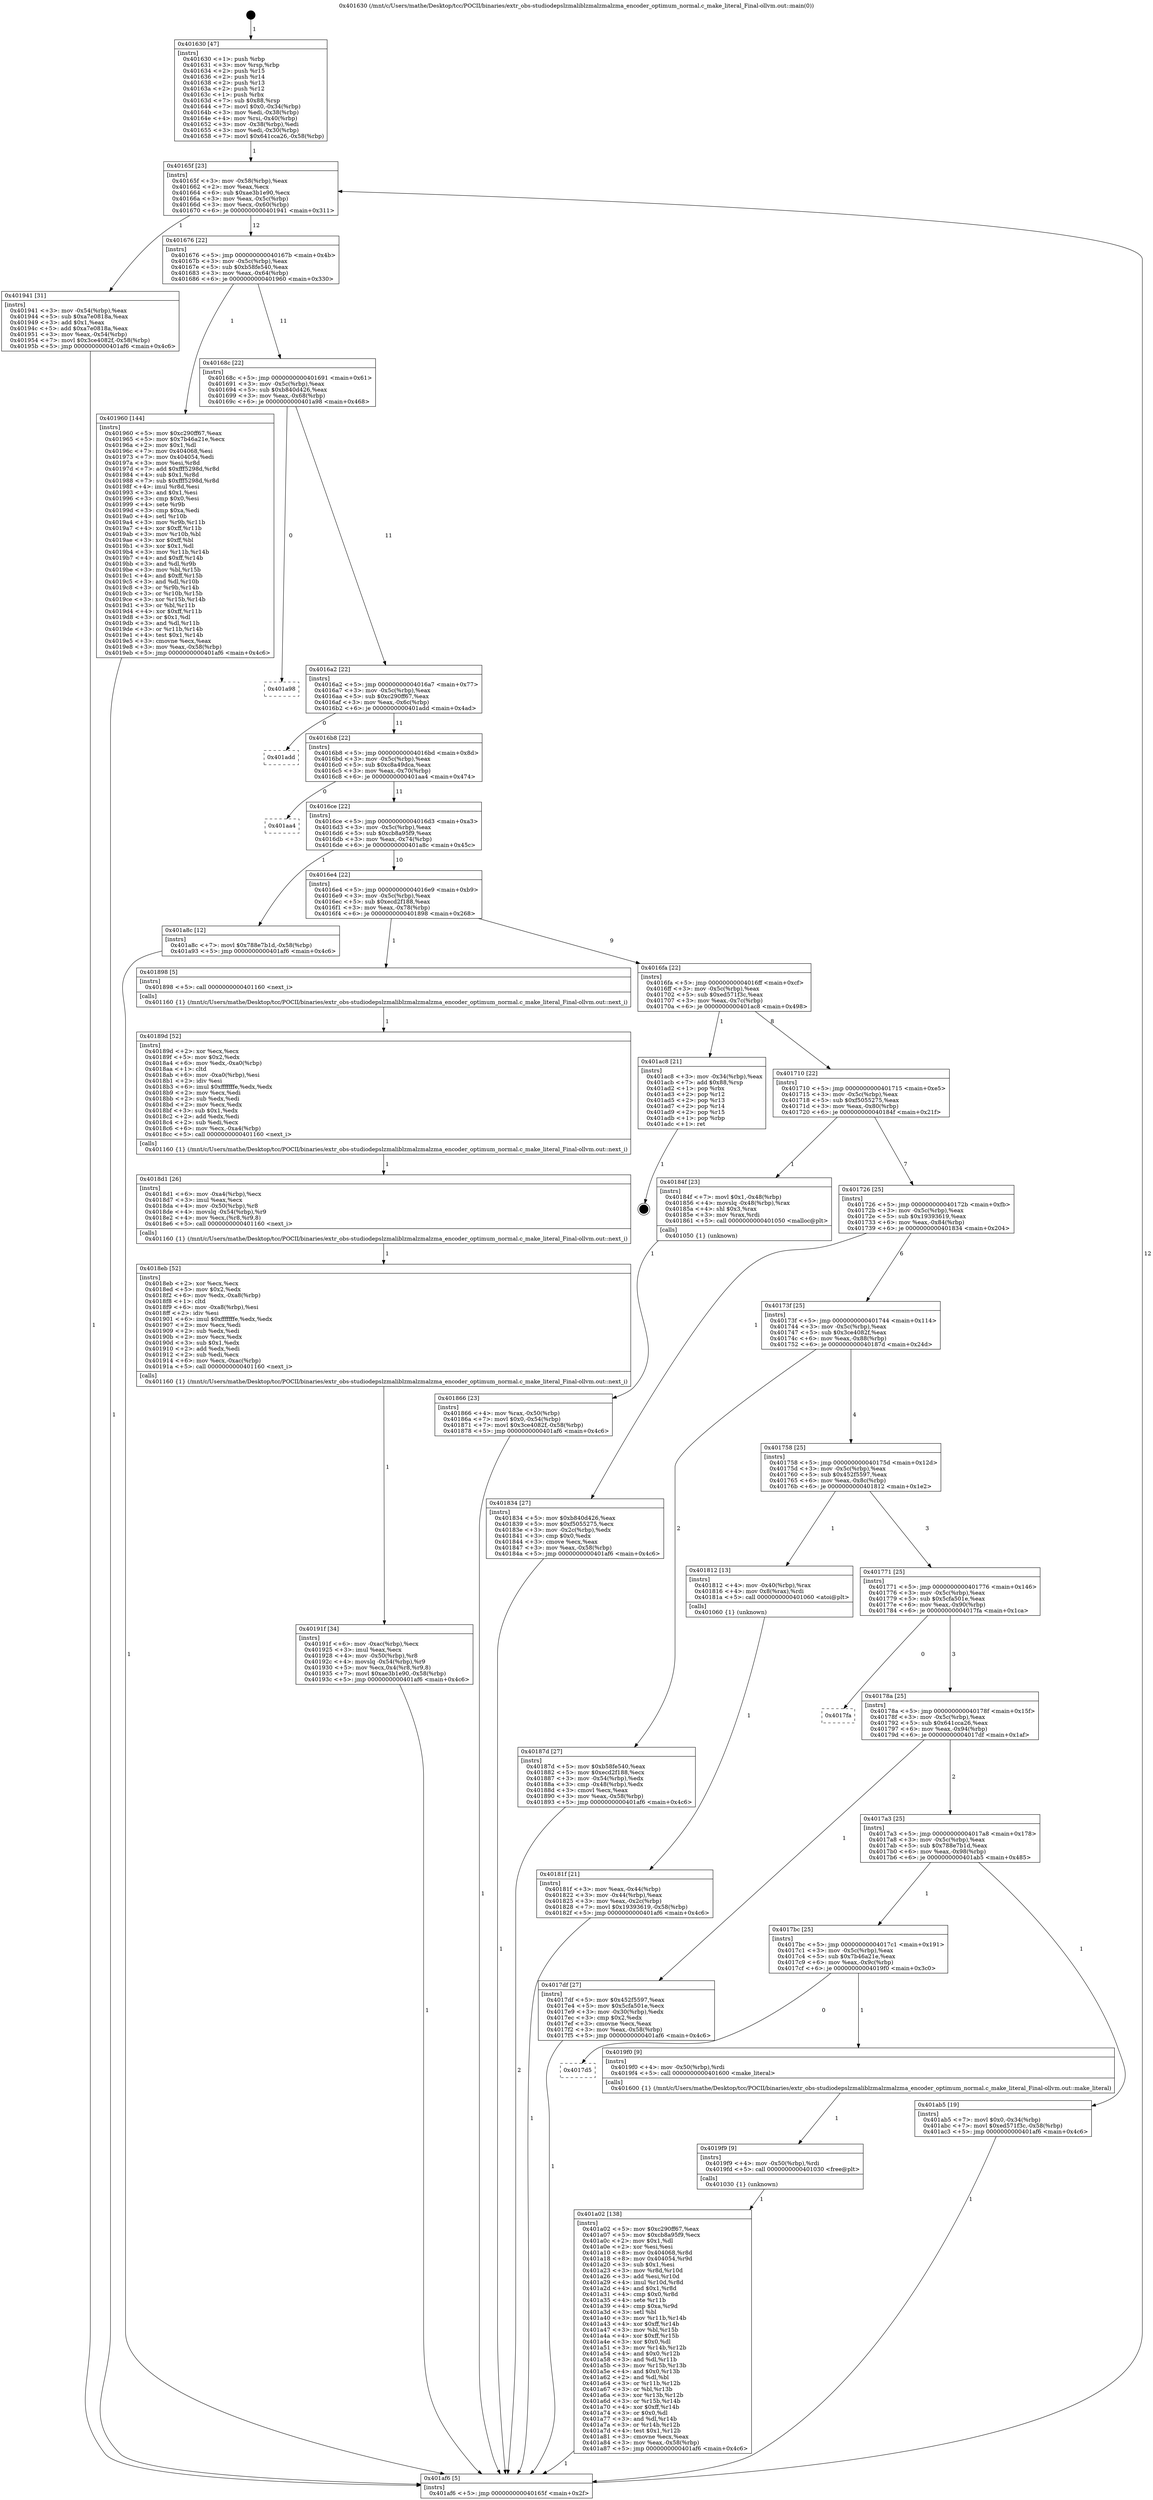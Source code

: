 digraph "0x401630" {
  label = "0x401630 (/mnt/c/Users/mathe/Desktop/tcc/POCII/binaries/extr_obs-studiodepslzmaliblzmalzmalzma_encoder_optimum_normal.c_make_literal_Final-ollvm.out::main(0))"
  labelloc = "t"
  node[shape=record]

  Entry [label="",width=0.3,height=0.3,shape=circle,fillcolor=black,style=filled]
  "0x40165f" [label="{
     0x40165f [23]\l
     | [instrs]\l
     &nbsp;&nbsp;0x40165f \<+3\>: mov -0x58(%rbp),%eax\l
     &nbsp;&nbsp;0x401662 \<+2\>: mov %eax,%ecx\l
     &nbsp;&nbsp;0x401664 \<+6\>: sub $0xae3b1e90,%ecx\l
     &nbsp;&nbsp;0x40166a \<+3\>: mov %eax,-0x5c(%rbp)\l
     &nbsp;&nbsp;0x40166d \<+3\>: mov %ecx,-0x60(%rbp)\l
     &nbsp;&nbsp;0x401670 \<+6\>: je 0000000000401941 \<main+0x311\>\l
  }"]
  "0x401941" [label="{
     0x401941 [31]\l
     | [instrs]\l
     &nbsp;&nbsp;0x401941 \<+3\>: mov -0x54(%rbp),%eax\l
     &nbsp;&nbsp;0x401944 \<+5\>: sub $0xa7e0818a,%eax\l
     &nbsp;&nbsp;0x401949 \<+3\>: add $0x1,%eax\l
     &nbsp;&nbsp;0x40194c \<+5\>: add $0xa7e0818a,%eax\l
     &nbsp;&nbsp;0x401951 \<+3\>: mov %eax,-0x54(%rbp)\l
     &nbsp;&nbsp;0x401954 \<+7\>: movl $0x3ce4082f,-0x58(%rbp)\l
     &nbsp;&nbsp;0x40195b \<+5\>: jmp 0000000000401af6 \<main+0x4c6\>\l
  }"]
  "0x401676" [label="{
     0x401676 [22]\l
     | [instrs]\l
     &nbsp;&nbsp;0x401676 \<+5\>: jmp 000000000040167b \<main+0x4b\>\l
     &nbsp;&nbsp;0x40167b \<+3\>: mov -0x5c(%rbp),%eax\l
     &nbsp;&nbsp;0x40167e \<+5\>: sub $0xb58fe540,%eax\l
     &nbsp;&nbsp;0x401683 \<+3\>: mov %eax,-0x64(%rbp)\l
     &nbsp;&nbsp;0x401686 \<+6\>: je 0000000000401960 \<main+0x330\>\l
  }"]
  Exit [label="",width=0.3,height=0.3,shape=circle,fillcolor=black,style=filled,peripheries=2]
  "0x401960" [label="{
     0x401960 [144]\l
     | [instrs]\l
     &nbsp;&nbsp;0x401960 \<+5\>: mov $0xc290ff67,%eax\l
     &nbsp;&nbsp;0x401965 \<+5\>: mov $0x7b46a21e,%ecx\l
     &nbsp;&nbsp;0x40196a \<+2\>: mov $0x1,%dl\l
     &nbsp;&nbsp;0x40196c \<+7\>: mov 0x404068,%esi\l
     &nbsp;&nbsp;0x401973 \<+7\>: mov 0x404054,%edi\l
     &nbsp;&nbsp;0x40197a \<+3\>: mov %esi,%r8d\l
     &nbsp;&nbsp;0x40197d \<+7\>: add $0xfff5298d,%r8d\l
     &nbsp;&nbsp;0x401984 \<+4\>: sub $0x1,%r8d\l
     &nbsp;&nbsp;0x401988 \<+7\>: sub $0xfff5298d,%r8d\l
     &nbsp;&nbsp;0x40198f \<+4\>: imul %r8d,%esi\l
     &nbsp;&nbsp;0x401993 \<+3\>: and $0x1,%esi\l
     &nbsp;&nbsp;0x401996 \<+3\>: cmp $0x0,%esi\l
     &nbsp;&nbsp;0x401999 \<+4\>: sete %r9b\l
     &nbsp;&nbsp;0x40199d \<+3\>: cmp $0xa,%edi\l
     &nbsp;&nbsp;0x4019a0 \<+4\>: setl %r10b\l
     &nbsp;&nbsp;0x4019a4 \<+3\>: mov %r9b,%r11b\l
     &nbsp;&nbsp;0x4019a7 \<+4\>: xor $0xff,%r11b\l
     &nbsp;&nbsp;0x4019ab \<+3\>: mov %r10b,%bl\l
     &nbsp;&nbsp;0x4019ae \<+3\>: xor $0xff,%bl\l
     &nbsp;&nbsp;0x4019b1 \<+3\>: xor $0x1,%dl\l
     &nbsp;&nbsp;0x4019b4 \<+3\>: mov %r11b,%r14b\l
     &nbsp;&nbsp;0x4019b7 \<+4\>: and $0xff,%r14b\l
     &nbsp;&nbsp;0x4019bb \<+3\>: and %dl,%r9b\l
     &nbsp;&nbsp;0x4019be \<+3\>: mov %bl,%r15b\l
     &nbsp;&nbsp;0x4019c1 \<+4\>: and $0xff,%r15b\l
     &nbsp;&nbsp;0x4019c5 \<+3\>: and %dl,%r10b\l
     &nbsp;&nbsp;0x4019c8 \<+3\>: or %r9b,%r14b\l
     &nbsp;&nbsp;0x4019cb \<+3\>: or %r10b,%r15b\l
     &nbsp;&nbsp;0x4019ce \<+3\>: xor %r15b,%r14b\l
     &nbsp;&nbsp;0x4019d1 \<+3\>: or %bl,%r11b\l
     &nbsp;&nbsp;0x4019d4 \<+4\>: xor $0xff,%r11b\l
     &nbsp;&nbsp;0x4019d8 \<+3\>: or $0x1,%dl\l
     &nbsp;&nbsp;0x4019db \<+3\>: and %dl,%r11b\l
     &nbsp;&nbsp;0x4019de \<+3\>: or %r11b,%r14b\l
     &nbsp;&nbsp;0x4019e1 \<+4\>: test $0x1,%r14b\l
     &nbsp;&nbsp;0x4019e5 \<+3\>: cmovne %ecx,%eax\l
     &nbsp;&nbsp;0x4019e8 \<+3\>: mov %eax,-0x58(%rbp)\l
     &nbsp;&nbsp;0x4019eb \<+5\>: jmp 0000000000401af6 \<main+0x4c6\>\l
  }"]
  "0x40168c" [label="{
     0x40168c [22]\l
     | [instrs]\l
     &nbsp;&nbsp;0x40168c \<+5\>: jmp 0000000000401691 \<main+0x61\>\l
     &nbsp;&nbsp;0x401691 \<+3\>: mov -0x5c(%rbp),%eax\l
     &nbsp;&nbsp;0x401694 \<+5\>: sub $0xb840d426,%eax\l
     &nbsp;&nbsp;0x401699 \<+3\>: mov %eax,-0x68(%rbp)\l
     &nbsp;&nbsp;0x40169c \<+6\>: je 0000000000401a98 \<main+0x468\>\l
  }"]
  "0x401a02" [label="{
     0x401a02 [138]\l
     | [instrs]\l
     &nbsp;&nbsp;0x401a02 \<+5\>: mov $0xc290ff67,%eax\l
     &nbsp;&nbsp;0x401a07 \<+5\>: mov $0xcb8a95f9,%ecx\l
     &nbsp;&nbsp;0x401a0c \<+2\>: mov $0x1,%dl\l
     &nbsp;&nbsp;0x401a0e \<+2\>: xor %esi,%esi\l
     &nbsp;&nbsp;0x401a10 \<+8\>: mov 0x404068,%r8d\l
     &nbsp;&nbsp;0x401a18 \<+8\>: mov 0x404054,%r9d\l
     &nbsp;&nbsp;0x401a20 \<+3\>: sub $0x1,%esi\l
     &nbsp;&nbsp;0x401a23 \<+3\>: mov %r8d,%r10d\l
     &nbsp;&nbsp;0x401a26 \<+3\>: add %esi,%r10d\l
     &nbsp;&nbsp;0x401a29 \<+4\>: imul %r10d,%r8d\l
     &nbsp;&nbsp;0x401a2d \<+4\>: and $0x1,%r8d\l
     &nbsp;&nbsp;0x401a31 \<+4\>: cmp $0x0,%r8d\l
     &nbsp;&nbsp;0x401a35 \<+4\>: sete %r11b\l
     &nbsp;&nbsp;0x401a39 \<+4\>: cmp $0xa,%r9d\l
     &nbsp;&nbsp;0x401a3d \<+3\>: setl %bl\l
     &nbsp;&nbsp;0x401a40 \<+3\>: mov %r11b,%r14b\l
     &nbsp;&nbsp;0x401a43 \<+4\>: xor $0xff,%r14b\l
     &nbsp;&nbsp;0x401a47 \<+3\>: mov %bl,%r15b\l
     &nbsp;&nbsp;0x401a4a \<+4\>: xor $0xff,%r15b\l
     &nbsp;&nbsp;0x401a4e \<+3\>: xor $0x0,%dl\l
     &nbsp;&nbsp;0x401a51 \<+3\>: mov %r14b,%r12b\l
     &nbsp;&nbsp;0x401a54 \<+4\>: and $0x0,%r12b\l
     &nbsp;&nbsp;0x401a58 \<+3\>: and %dl,%r11b\l
     &nbsp;&nbsp;0x401a5b \<+3\>: mov %r15b,%r13b\l
     &nbsp;&nbsp;0x401a5e \<+4\>: and $0x0,%r13b\l
     &nbsp;&nbsp;0x401a62 \<+2\>: and %dl,%bl\l
     &nbsp;&nbsp;0x401a64 \<+3\>: or %r11b,%r12b\l
     &nbsp;&nbsp;0x401a67 \<+3\>: or %bl,%r13b\l
     &nbsp;&nbsp;0x401a6a \<+3\>: xor %r13b,%r12b\l
     &nbsp;&nbsp;0x401a6d \<+3\>: or %r15b,%r14b\l
     &nbsp;&nbsp;0x401a70 \<+4\>: xor $0xff,%r14b\l
     &nbsp;&nbsp;0x401a74 \<+3\>: or $0x0,%dl\l
     &nbsp;&nbsp;0x401a77 \<+3\>: and %dl,%r14b\l
     &nbsp;&nbsp;0x401a7a \<+3\>: or %r14b,%r12b\l
     &nbsp;&nbsp;0x401a7d \<+4\>: test $0x1,%r12b\l
     &nbsp;&nbsp;0x401a81 \<+3\>: cmovne %ecx,%eax\l
     &nbsp;&nbsp;0x401a84 \<+3\>: mov %eax,-0x58(%rbp)\l
     &nbsp;&nbsp;0x401a87 \<+5\>: jmp 0000000000401af6 \<main+0x4c6\>\l
  }"]
  "0x401a98" [label="{
     0x401a98\l
  }", style=dashed]
  "0x4016a2" [label="{
     0x4016a2 [22]\l
     | [instrs]\l
     &nbsp;&nbsp;0x4016a2 \<+5\>: jmp 00000000004016a7 \<main+0x77\>\l
     &nbsp;&nbsp;0x4016a7 \<+3\>: mov -0x5c(%rbp),%eax\l
     &nbsp;&nbsp;0x4016aa \<+5\>: sub $0xc290ff67,%eax\l
     &nbsp;&nbsp;0x4016af \<+3\>: mov %eax,-0x6c(%rbp)\l
     &nbsp;&nbsp;0x4016b2 \<+6\>: je 0000000000401add \<main+0x4ad\>\l
  }"]
  "0x4019f9" [label="{
     0x4019f9 [9]\l
     | [instrs]\l
     &nbsp;&nbsp;0x4019f9 \<+4\>: mov -0x50(%rbp),%rdi\l
     &nbsp;&nbsp;0x4019fd \<+5\>: call 0000000000401030 \<free@plt\>\l
     | [calls]\l
     &nbsp;&nbsp;0x401030 \{1\} (unknown)\l
  }"]
  "0x401add" [label="{
     0x401add\l
  }", style=dashed]
  "0x4016b8" [label="{
     0x4016b8 [22]\l
     | [instrs]\l
     &nbsp;&nbsp;0x4016b8 \<+5\>: jmp 00000000004016bd \<main+0x8d\>\l
     &nbsp;&nbsp;0x4016bd \<+3\>: mov -0x5c(%rbp),%eax\l
     &nbsp;&nbsp;0x4016c0 \<+5\>: sub $0xc8a49dca,%eax\l
     &nbsp;&nbsp;0x4016c5 \<+3\>: mov %eax,-0x70(%rbp)\l
     &nbsp;&nbsp;0x4016c8 \<+6\>: je 0000000000401aa4 \<main+0x474\>\l
  }"]
  "0x4017d5" [label="{
     0x4017d5\l
  }", style=dashed]
  "0x401aa4" [label="{
     0x401aa4\l
  }", style=dashed]
  "0x4016ce" [label="{
     0x4016ce [22]\l
     | [instrs]\l
     &nbsp;&nbsp;0x4016ce \<+5\>: jmp 00000000004016d3 \<main+0xa3\>\l
     &nbsp;&nbsp;0x4016d3 \<+3\>: mov -0x5c(%rbp),%eax\l
     &nbsp;&nbsp;0x4016d6 \<+5\>: sub $0xcb8a95f9,%eax\l
     &nbsp;&nbsp;0x4016db \<+3\>: mov %eax,-0x74(%rbp)\l
     &nbsp;&nbsp;0x4016de \<+6\>: je 0000000000401a8c \<main+0x45c\>\l
  }"]
  "0x4019f0" [label="{
     0x4019f0 [9]\l
     | [instrs]\l
     &nbsp;&nbsp;0x4019f0 \<+4\>: mov -0x50(%rbp),%rdi\l
     &nbsp;&nbsp;0x4019f4 \<+5\>: call 0000000000401600 \<make_literal\>\l
     | [calls]\l
     &nbsp;&nbsp;0x401600 \{1\} (/mnt/c/Users/mathe/Desktop/tcc/POCII/binaries/extr_obs-studiodepslzmaliblzmalzmalzma_encoder_optimum_normal.c_make_literal_Final-ollvm.out::make_literal)\l
  }"]
  "0x401a8c" [label="{
     0x401a8c [12]\l
     | [instrs]\l
     &nbsp;&nbsp;0x401a8c \<+7\>: movl $0x788e7b1d,-0x58(%rbp)\l
     &nbsp;&nbsp;0x401a93 \<+5\>: jmp 0000000000401af6 \<main+0x4c6\>\l
  }"]
  "0x4016e4" [label="{
     0x4016e4 [22]\l
     | [instrs]\l
     &nbsp;&nbsp;0x4016e4 \<+5\>: jmp 00000000004016e9 \<main+0xb9\>\l
     &nbsp;&nbsp;0x4016e9 \<+3\>: mov -0x5c(%rbp),%eax\l
     &nbsp;&nbsp;0x4016ec \<+5\>: sub $0xecd2f188,%eax\l
     &nbsp;&nbsp;0x4016f1 \<+3\>: mov %eax,-0x78(%rbp)\l
     &nbsp;&nbsp;0x4016f4 \<+6\>: je 0000000000401898 \<main+0x268\>\l
  }"]
  "0x4017bc" [label="{
     0x4017bc [25]\l
     | [instrs]\l
     &nbsp;&nbsp;0x4017bc \<+5\>: jmp 00000000004017c1 \<main+0x191\>\l
     &nbsp;&nbsp;0x4017c1 \<+3\>: mov -0x5c(%rbp),%eax\l
     &nbsp;&nbsp;0x4017c4 \<+5\>: sub $0x7b46a21e,%eax\l
     &nbsp;&nbsp;0x4017c9 \<+6\>: mov %eax,-0x9c(%rbp)\l
     &nbsp;&nbsp;0x4017cf \<+6\>: je 00000000004019f0 \<main+0x3c0\>\l
  }"]
  "0x401898" [label="{
     0x401898 [5]\l
     | [instrs]\l
     &nbsp;&nbsp;0x401898 \<+5\>: call 0000000000401160 \<next_i\>\l
     | [calls]\l
     &nbsp;&nbsp;0x401160 \{1\} (/mnt/c/Users/mathe/Desktop/tcc/POCII/binaries/extr_obs-studiodepslzmaliblzmalzmalzma_encoder_optimum_normal.c_make_literal_Final-ollvm.out::next_i)\l
  }"]
  "0x4016fa" [label="{
     0x4016fa [22]\l
     | [instrs]\l
     &nbsp;&nbsp;0x4016fa \<+5\>: jmp 00000000004016ff \<main+0xcf\>\l
     &nbsp;&nbsp;0x4016ff \<+3\>: mov -0x5c(%rbp),%eax\l
     &nbsp;&nbsp;0x401702 \<+5\>: sub $0xed571f3c,%eax\l
     &nbsp;&nbsp;0x401707 \<+3\>: mov %eax,-0x7c(%rbp)\l
     &nbsp;&nbsp;0x40170a \<+6\>: je 0000000000401ac8 \<main+0x498\>\l
  }"]
  "0x401ab5" [label="{
     0x401ab5 [19]\l
     | [instrs]\l
     &nbsp;&nbsp;0x401ab5 \<+7\>: movl $0x0,-0x34(%rbp)\l
     &nbsp;&nbsp;0x401abc \<+7\>: movl $0xed571f3c,-0x58(%rbp)\l
     &nbsp;&nbsp;0x401ac3 \<+5\>: jmp 0000000000401af6 \<main+0x4c6\>\l
  }"]
  "0x401ac8" [label="{
     0x401ac8 [21]\l
     | [instrs]\l
     &nbsp;&nbsp;0x401ac8 \<+3\>: mov -0x34(%rbp),%eax\l
     &nbsp;&nbsp;0x401acb \<+7\>: add $0x88,%rsp\l
     &nbsp;&nbsp;0x401ad2 \<+1\>: pop %rbx\l
     &nbsp;&nbsp;0x401ad3 \<+2\>: pop %r12\l
     &nbsp;&nbsp;0x401ad5 \<+2\>: pop %r13\l
     &nbsp;&nbsp;0x401ad7 \<+2\>: pop %r14\l
     &nbsp;&nbsp;0x401ad9 \<+2\>: pop %r15\l
     &nbsp;&nbsp;0x401adb \<+1\>: pop %rbp\l
     &nbsp;&nbsp;0x401adc \<+1\>: ret\l
  }"]
  "0x401710" [label="{
     0x401710 [22]\l
     | [instrs]\l
     &nbsp;&nbsp;0x401710 \<+5\>: jmp 0000000000401715 \<main+0xe5\>\l
     &nbsp;&nbsp;0x401715 \<+3\>: mov -0x5c(%rbp),%eax\l
     &nbsp;&nbsp;0x401718 \<+5\>: sub $0xf5055275,%eax\l
     &nbsp;&nbsp;0x40171d \<+3\>: mov %eax,-0x80(%rbp)\l
     &nbsp;&nbsp;0x401720 \<+6\>: je 000000000040184f \<main+0x21f\>\l
  }"]
  "0x40191f" [label="{
     0x40191f [34]\l
     | [instrs]\l
     &nbsp;&nbsp;0x40191f \<+6\>: mov -0xac(%rbp),%ecx\l
     &nbsp;&nbsp;0x401925 \<+3\>: imul %eax,%ecx\l
     &nbsp;&nbsp;0x401928 \<+4\>: mov -0x50(%rbp),%r8\l
     &nbsp;&nbsp;0x40192c \<+4\>: movslq -0x54(%rbp),%r9\l
     &nbsp;&nbsp;0x401930 \<+5\>: mov %ecx,0x4(%r8,%r9,8)\l
     &nbsp;&nbsp;0x401935 \<+7\>: movl $0xae3b1e90,-0x58(%rbp)\l
     &nbsp;&nbsp;0x40193c \<+5\>: jmp 0000000000401af6 \<main+0x4c6\>\l
  }"]
  "0x40184f" [label="{
     0x40184f [23]\l
     | [instrs]\l
     &nbsp;&nbsp;0x40184f \<+7\>: movl $0x1,-0x48(%rbp)\l
     &nbsp;&nbsp;0x401856 \<+4\>: movslq -0x48(%rbp),%rax\l
     &nbsp;&nbsp;0x40185a \<+4\>: shl $0x3,%rax\l
     &nbsp;&nbsp;0x40185e \<+3\>: mov %rax,%rdi\l
     &nbsp;&nbsp;0x401861 \<+5\>: call 0000000000401050 \<malloc@plt\>\l
     | [calls]\l
     &nbsp;&nbsp;0x401050 \{1\} (unknown)\l
  }"]
  "0x401726" [label="{
     0x401726 [25]\l
     | [instrs]\l
     &nbsp;&nbsp;0x401726 \<+5\>: jmp 000000000040172b \<main+0xfb\>\l
     &nbsp;&nbsp;0x40172b \<+3\>: mov -0x5c(%rbp),%eax\l
     &nbsp;&nbsp;0x40172e \<+5\>: sub $0x19393619,%eax\l
     &nbsp;&nbsp;0x401733 \<+6\>: mov %eax,-0x84(%rbp)\l
     &nbsp;&nbsp;0x401739 \<+6\>: je 0000000000401834 \<main+0x204\>\l
  }"]
  "0x4018eb" [label="{
     0x4018eb [52]\l
     | [instrs]\l
     &nbsp;&nbsp;0x4018eb \<+2\>: xor %ecx,%ecx\l
     &nbsp;&nbsp;0x4018ed \<+5\>: mov $0x2,%edx\l
     &nbsp;&nbsp;0x4018f2 \<+6\>: mov %edx,-0xa8(%rbp)\l
     &nbsp;&nbsp;0x4018f8 \<+1\>: cltd\l
     &nbsp;&nbsp;0x4018f9 \<+6\>: mov -0xa8(%rbp),%esi\l
     &nbsp;&nbsp;0x4018ff \<+2\>: idiv %esi\l
     &nbsp;&nbsp;0x401901 \<+6\>: imul $0xfffffffe,%edx,%edx\l
     &nbsp;&nbsp;0x401907 \<+2\>: mov %ecx,%edi\l
     &nbsp;&nbsp;0x401909 \<+2\>: sub %edx,%edi\l
     &nbsp;&nbsp;0x40190b \<+2\>: mov %ecx,%edx\l
     &nbsp;&nbsp;0x40190d \<+3\>: sub $0x1,%edx\l
     &nbsp;&nbsp;0x401910 \<+2\>: add %edx,%edi\l
     &nbsp;&nbsp;0x401912 \<+2\>: sub %edi,%ecx\l
     &nbsp;&nbsp;0x401914 \<+6\>: mov %ecx,-0xac(%rbp)\l
     &nbsp;&nbsp;0x40191a \<+5\>: call 0000000000401160 \<next_i\>\l
     | [calls]\l
     &nbsp;&nbsp;0x401160 \{1\} (/mnt/c/Users/mathe/Desktop/tcc/POCII/binaries/extr_obs-studiodepslzmaliblzmalzmalzma_encoder_optimum_normal.c_make_literal_Final-ollvm.out::next_i)\l
  }"]
  "0x401834" [label="{
     0x401834 [27]\l
     | [instrs]\l
     &nbsp;&nbsp;0x401834 \<+5\>: mov $0xb840d426,%eax\l
     &nbsp;&nbsp;0x401839 \<+5\>: mov $0xf5055275,%ecx\l
     &nbsp;&nbsp;0x40183e \<+3\>: mov -0x2c(%rbp),%edx\l
     &nbsp;&nbsp;0x401841 \<+3\>: cmp $0x0,%edx\l
     &nbsp;&nbsp;0x401844 \<+3\>: cmove %ecx,%eax\l
     &nbsp;&nbsp;0x401847 \<+3\>: mov %eax,-0x58(%rbp)\l
     &nbsp;&nbsp;0x40184a \<+5\>: jmp 0000000000401af6 \<main+0x4c6\>\l
  }"]
  "0x40173f" [label="{
     0x40173f [25]\l
     | [instrs]\l
     &nbsp;&nbsp;0x40173f \<+5\>: jmp 0000000000401744 \<main+0x114\>\l
     &nbsp;&nbsp;0x401744 \<+3\>: mov -0x5c(%rbp),%eax\l
     &nbsp;&nbsp;0x401747 \<+5\>: sub $0x3ce4082f,%eax\l
     &nbsp;&nbsp;0x40174c \<+6\>: mov %eax,-0x88(%rbp)\l
     &nbsp;&nbsp;0x401752 \<+6\>: je 000000000040187d \<main+0x24d\>\l
  }"]
  "0x4018d1" [label="{
     0x4018d1 [26]\l
     | [instrs]\l
     &nbsp;&nbsp;0x4018d1 \<+6\>: mov -0xa4(%rbp),%ecx\l
     &nbsp;&nbsp;0x4018d7 \<+3\>: imul %eax,%ecx\l
     &nbsp;&nbsp;0x4018da \<+4\>: mov -0x50(%rbp),%r8\l
     &nbsp;&nbsp;0x4018de \<+4\>: movslq -0x54(%rbp),%r9\l
     &nbsp;&nbsp;0x4018e2 \<+4\>: mov %ecx,(%r8,%r9,8)\l
     &nbsp;&nbsp;0x4018e6 \<+5\>: call 0000000000401160 \<next_i\>\l
     | [calls]\l
     &nbsp;&nbsp;0x401160 \{1\} (/mnt/c/Users/mathe/Desktop/tcc/POCII/binaries/extr_obs-studiodepslzmaliblzmalzmalzma_encoder_optimum_normal.c_make_literal_Final-ollvm.out::next_i)\l
  }"]
  "0x40187d" [label="{
     0x40187d [27]\l
     | [instrs]\l
     &nbsp;&nbsp;0x40187d \<+5\>: mov $0xb58fe540,%eax\l
     &nbsp;&nbsp;0x401882 \<+5\>: mov $0xecd2f188,%ecx\l
     &nbsp;&nbsp;0x401887 \<+3\>: mov -0x54(%rbp),%edx\l
     &nbsp;&nbsp;0x40188a \<+3\>: cmp -0x48(%rbp),%edx\l
     &nbsp;&nbsp;0x40188d \<+3\>: cmovl %ecx,%eax\l
     &nbsp;&nbsp;0x401890 \<+3\>: mov %eax,-0x58(%rbp)\l
     &nbsp;&nbsp;0x401893 \<+5\>: jmp 0000000000401af6 \<main+0x4c6\>\l
  }"]
  "0x401758" [label="{
     0x401758 [25]\l
     | [instrs]\l
     &nbsp;&nbsp;0x401758 \<+5\>: jmp 000000000040175d \<main+0x12d\>\l
     &nbsp;&nbsp;0x40175d \<+3\>: mov -0x5c(%rbp),%eax\l
     &nbsp;&nbsp;0x401760 \<+5\>: sub $0x452f5597,%eax\l
     &nbsp;&nbsp;0x401765 \<+6\>: mov %eax,-0x8c(%rbp)\l
     &nbsp;&nbsp;0x40176b \<+6\>: je 0000000000401812 \<main+0x1e2\>\l
  }"]
  "0x40189d" [label="{
     0x40189d [52]\l
     | [instrs]\l
     &nbsp;&nbsp;0x40189d \<+2\>: xor %ecx,%ecx\l
     &nbsp;&nbsp;0x40189f \<+5\>: mov $0x2,%edx\l
     &nbsp;&nbsp;0x4018a4 \<+6\>: mov %edx,-0xa0(%rbp)\l
     &nbsp;&nbsp;0x4018aa \<+1\>: cltd\l
     &nbsp;&nbsp;0x4018ab \<+6\>: mov -0xa0(%rbp),%esi\l
     &nbsp;&nbsp;0x4018b1 \<+2\>: idiv %esi\l
     &nbsp;&nbsp;0x4018b3 \<+6\>: imul $0xfffffffe,%edx,%edx\l
     &nbsp;&nbsp;0x4018b9 \<+2\>: mov %ecx,%edi\l
     &nbsp;&nbsp;0x4018bb \<+2\>: sub %edx,%edi\l
     &nbsp;&nbsp;0x4018bd \<+2\>: mov %ecx,%edx\l
     &nbsp;&nbsp;0x4018bf \<+3\>: sub $0x1,%edx\l
     &nbsp;&nbsp;0x4018c2 \<+2\>: add %edx,%edi\l
     &nbsp;&nbsp;0x4018c4 \<+2\>: sub %edi,%ecx\l
     &nbsp;&nbsp;0x4018c6 \<+6\>: mov %ecx,-0xa4(%rbp)\l
     &nbsp;&nbsp;0x4018cc \<+5\>: call 0000000000401160 \<next_i\>\l
     | [calls]\l
     &nbsp;&nbsp;0x401160 \{1\} (/mnt/c/Users/mathe/Desktop/tcc/POCII/binaries/extr_obs-studiodepslzmaliblzmalzmalzma_encoder_optimum_normal.c_make_literal_Final-ollvm.out::next_i)\l
  }"]
  "0x401812" [label="{
     0x401812 [13]\l
     | [instrs]\l
     &nbsp;&nbsp;0x401812 \<+4\>: mov -0x40(%rbp),%rax\l
     &nbsp;&nbsp;0x401816 \<+4\>: mov 0x8(%rax),%rdi\l
     &nbsp;&nbsp;0x40181a \<+5\>: call 0000000000401060 \<atoi@plt\>\l
     | [calls]\l
     &nbsp;&nbsp;0x401060 \{1\} (unknown)\l
  }"]
  "0x401771" [label="{
     0x401771 [25]\l
     | [instrs]\l
     &nbsp;&nbsp;0x401771 \<+5\>: jmp 0000000000401776 \<main+0x146\>\l
     &nbsp;&nbsp;0x401776 \<+3\>: mov -0x5c(%rbp),%eax\l
     &nbsp;&nbsp;0x401779 \<+5\>: sub $0x5cfa501e,%eax\l
     &nbsp;&nbsp;0x40177e \<+6\>: mov %eax,-0x90(%rbp)\l
     &nbsp;&nbsp;0x401784 \<+6\>: je 00000000004017fa \<main+0x1ca\>\l
  }"]
  "0x401866" [label="{
     0x401866 [23]\l
     | [instrs]\l
     &nbsp;&nbsp;0x401866 \<+4\>: mov %rax,-0x50(%rbp)\l
     &nbsp;&nbsp;0x40186a \<+7\>: movl $0x0,-0x54(%rbp)\l
     &nbsp;&nbsp;0x401871 \<+7\>: movl $0x3ce4082f,-0x58(%rbp)\l
     &nbsp;&nbsp;0x401878 \<+5\>: jmp 0000000000401af6 \<main+0x4c6\>\l
  }"]
  "0x4017fa" [label="{
     0x4017fa\l
  }", style=dashed]
  "0x40178a" [label="{
     0x40178a [25]\l
     | [instrs]\l
     &nbsp;&nbsp;0x40178a \<+5\>: jmp 000000000040178f \<main+0x15f\>\l
     &nbsp;&nbsp;0x40178f \<+3\>: mov -0x5c(%rbp),%eax\l
     &nbsp;&nbsp;0x401792 \<+5\>: sub $0x641cca26,%eax\l
     &nbsp;&nbsp;0x401797 \<+6\>: mov %eax,-0x94(%rbp)\l
     &nbsp;&nbsp;0x40179d \<+6\>: je 00000000004017df \<main+0x1af\>\l
  }"]
  "0x40181f" [label="{
     0x40181f [21]\l
     | [instrs]\l
     &nbsp;&nbsp;0x40181f \<+3\>: mov %eax,-0x44(%rbp)\l
     &nbsp;&nbsp;0x401822 \<+3\>: mov -0x44(%rbp),%eax\l
     &nbsp;&nbsp;0x401825 \<+3\>: mov %eax,-0x2c(%rbp)\l
     &nbsp;&nbsp;0x401828 \<+7\>: movl $0x19393619,-0x58(%rbp)\l
     &nbsp;&nbsp;0x40182f \<+5\>: jmp 0000000000401af6 \<main+0x4c6\>\l
  }"]
  "0x4017df" [label="{
     0x4017df [27]\l
     | [instrs]\l
     &nbsp;&nbsp;0x4017df \<+5\>: mov $0x452f5597,%eax\l
     &nbsp;&nbsp;0x4017e4 \<+5\>: mov $0x5cfa501e,%ecx\l
     &nbsp;&nbsp;0x4017e9 \<+3\>: mov -0x30(%rbp),%edx\l
     &nbsp;&nbsp;0x4017ec \<+3\>: cmp $0x2,%edx\l
     &nbsp;&nbsp;0x4017ef \<+3\>: cmovne %ecx,%eax\l
     &nbsp;&nbsp;0x4017f2 \<+3\>: mov %eax,-0x58(%rbp)\l
     &nbsp;&nbsp;0x4017f5 \<+5\>: jmp 0000000000401af6 \<main+0x4c6\>\l
  }"]
  "0x4017a3" [label="{
     0x4017a3 [25]\l
     | [instrs]\l
     &nbsp;&nbsp;0x4017a3 \<+5\>: jmp 00000000004017a8 \<main+0x178\>\l
     &nbsp;&nbsp;0x4017a8 \<+3\>: mov -0x5c(%rbp),%eax\l
     &nbsp;&nbsp;0x4017ab \<+5\>: sub $0x788e7b1d,%eax\l
     &nbsp;&nbsp;0x4017b0 \<+6\>: mov %eax,-0x98(%rbp)\l
     &nbsp;&nbsp;0x4017b6 \<+6\>: je 0000000000401ab5 \<main+0x485\>\l
  }"]
  "0x401af6" [label="{
     0x401af6 [5]\l
     | [instrs]\l
     &nbsp;&nbsp;0x401af6 \<+5\>: jmp 000000000040165f \<main+0x2f\>\l
  }"]
  "0x401630" [label="{
     0x401630 [47]\l
     | [instrs]\l
     &nbsp;&nbsp;0x401630 \<+1\>: push %rbp\l
     &nbsp;&nbsp;0x401631 \<+3\>: mov %rsp,%rbp\l
     &nbsp;&nbsp;0x401634 \<+2\>: push %r15\l
     &nbsp;&nbsp;0x401636 \<+2\>: push %r14\l
     &nbsp;&nbsp;0x401638 \<+2\>: push %r13\l
     &nbsp;&nbsp;0x40163a \<+2\>: push %r12\l
     &nbsp;&nbsp;0x40163c \<+1\>: push %rbx\l
     &nbsp;&nbsp;0x40163d \<+7\>: sub $0x88,%rsp\l
     &nbsp;&nbsp;0x401644 \<+7\>: movl $0x0,-0x34(%rbp)\l
     &nbsp;&nbsp;0x40164b \<+3\>: mov %edi,-0x38(%rbp)\l
     &nbsp;&nbsp;0x40164e \<+4\>: mov %rsi,-0x40(%rbp)\l
     &nbsp;&nbsp;0x401652 \<+3\>: mov -0x38(%rbp),%edi\l
     &nbsp;&nbsp;0x401655 \<+3\>: mov %edi,-0x30(%rbp)\l
     &nbsp;&nbsp;0x401658 \<+7\>: movl $0x641cca26,-0x58(%rbp)\l
  }"]
  Entry -> "0x401630" [label=" 1"]
  "0x40165f" -> "0x401941" [label=" 1"]
  "0x40165f" -> "0x401676" [label=" 12"]
  "0x401ac8" -> Exit [label=" 1"]
  "0x401676" -> "0x401960" [label=" 1"]
  "0x401676" -> "0x40168c" [label=" 11"]
  "0x401ab5" -> "0x401af6" [label=" 1"]
  "0x40168c" -> "0x401a98" [label=" 0"]
  "0x40168c" -> "0x4016a2" [label=" 11"]
  "0x401a8c" -> "0x401af6" [label=" 1"]
  "0x4016a2" -> "0x401add" [label=" 0"]
  "0x4016a2" -> "0x4016b8" [label=" 11"]
  "0x401a02" -> "0x401af6" [label=" 1"]
  "0x4016b8" -> "0x401aa4" [label=" 0"]
  "0x4016b8" -> "0x4016ce" [label=" 11"]
  "0x4019f9" -> "0x401a02" [label=" 1"]
  "0x4016ce" -> "0x401a8c" [label=" 1"]
  "0x4016ce" -> "0x4016e4" [label=" 10"]
  "0x4019f0" -> "0x4019f9" [label=" 1"]
  "0x4016e4" -> "0x401898" [label=" 1"]
  "0x4016e4" -> "0x4016fa" [label=" 9"]
  "0x4017bc" -> "0x4019f0" [label=" 1"]
  "0x4016fa" -> "0x401ac8" [label=" 1"]
  "0x4016fa" -> "0x401710" [label=" 8"]
  "0x4017bc" -> "0x4017d5" [label=" 0"]
  "0x401710" -> "0x40184f" [label=" 1"]
  "0x401710" -> "0x401726" [label=" 7"]
  "0x4017a3" -> "0x401ab5" [label=" 1"]
  "0x401726" -> "0x401834" [label=" 1"]
  "0x401726" -> "0x40173f" [label=" 6"]
  "0x4017a3" -> "0x4017bc" [label=" 1"]
  "0x40173f" -> "0x40187d" [label=" 2"]
  "0x40173f" -> "0x401758" [label=" 4"]
  "0x401960" -> "0x401af6" [label=" 1"]
  "0x401758" -> "0x401812" [label=" 1"]
  "0x401758" -> "0x401771" [label=" 3"]
  "0x401941" -> "0x401af6" [label=" 1"]
  "0x401771" -> "0x4017fa" [label=" 0"]
  "0x401771" -> "0x40178a" [label=" 3"]
  "0x40191f" -> "0x401af6" [label=" 1"]
  "0x40178a" -> "0x4017df" [label=" 1"]
  "0x40178a" -> "0x4017a3" [label=" 2"]
  "0x4017df" -> "0x401af6" [label=" 1"]
  "0x401630" -> "0x40165f" [label=" 1"]
  "0x401af6" -> "0x40165f" [label=" 12"]
  "0x401812" -> "0x40181f" [label=" 1"]
  "0x40181f" -> "0x401af6" [label=" 1"]
  "0x401834" -> "0x401af6" [label=" 1"]
  "0x40184f" -> "0x401866" [label=" 1"]
  "0x401866" -> "0x401af6" [label=" 1"]
  "0x40187d" -> "0x401af6" [label=" 2"]
  "0x401898" -> "0x40189d" [label=" 1"]
  "0x40189d" -> "0x4018d1" [label=" 1"]
  "0x4018d1" -> "0x4018eb" [label=" 1"]
  "0x4018eb" -> "0x40191f" [label=" 1"]
}
